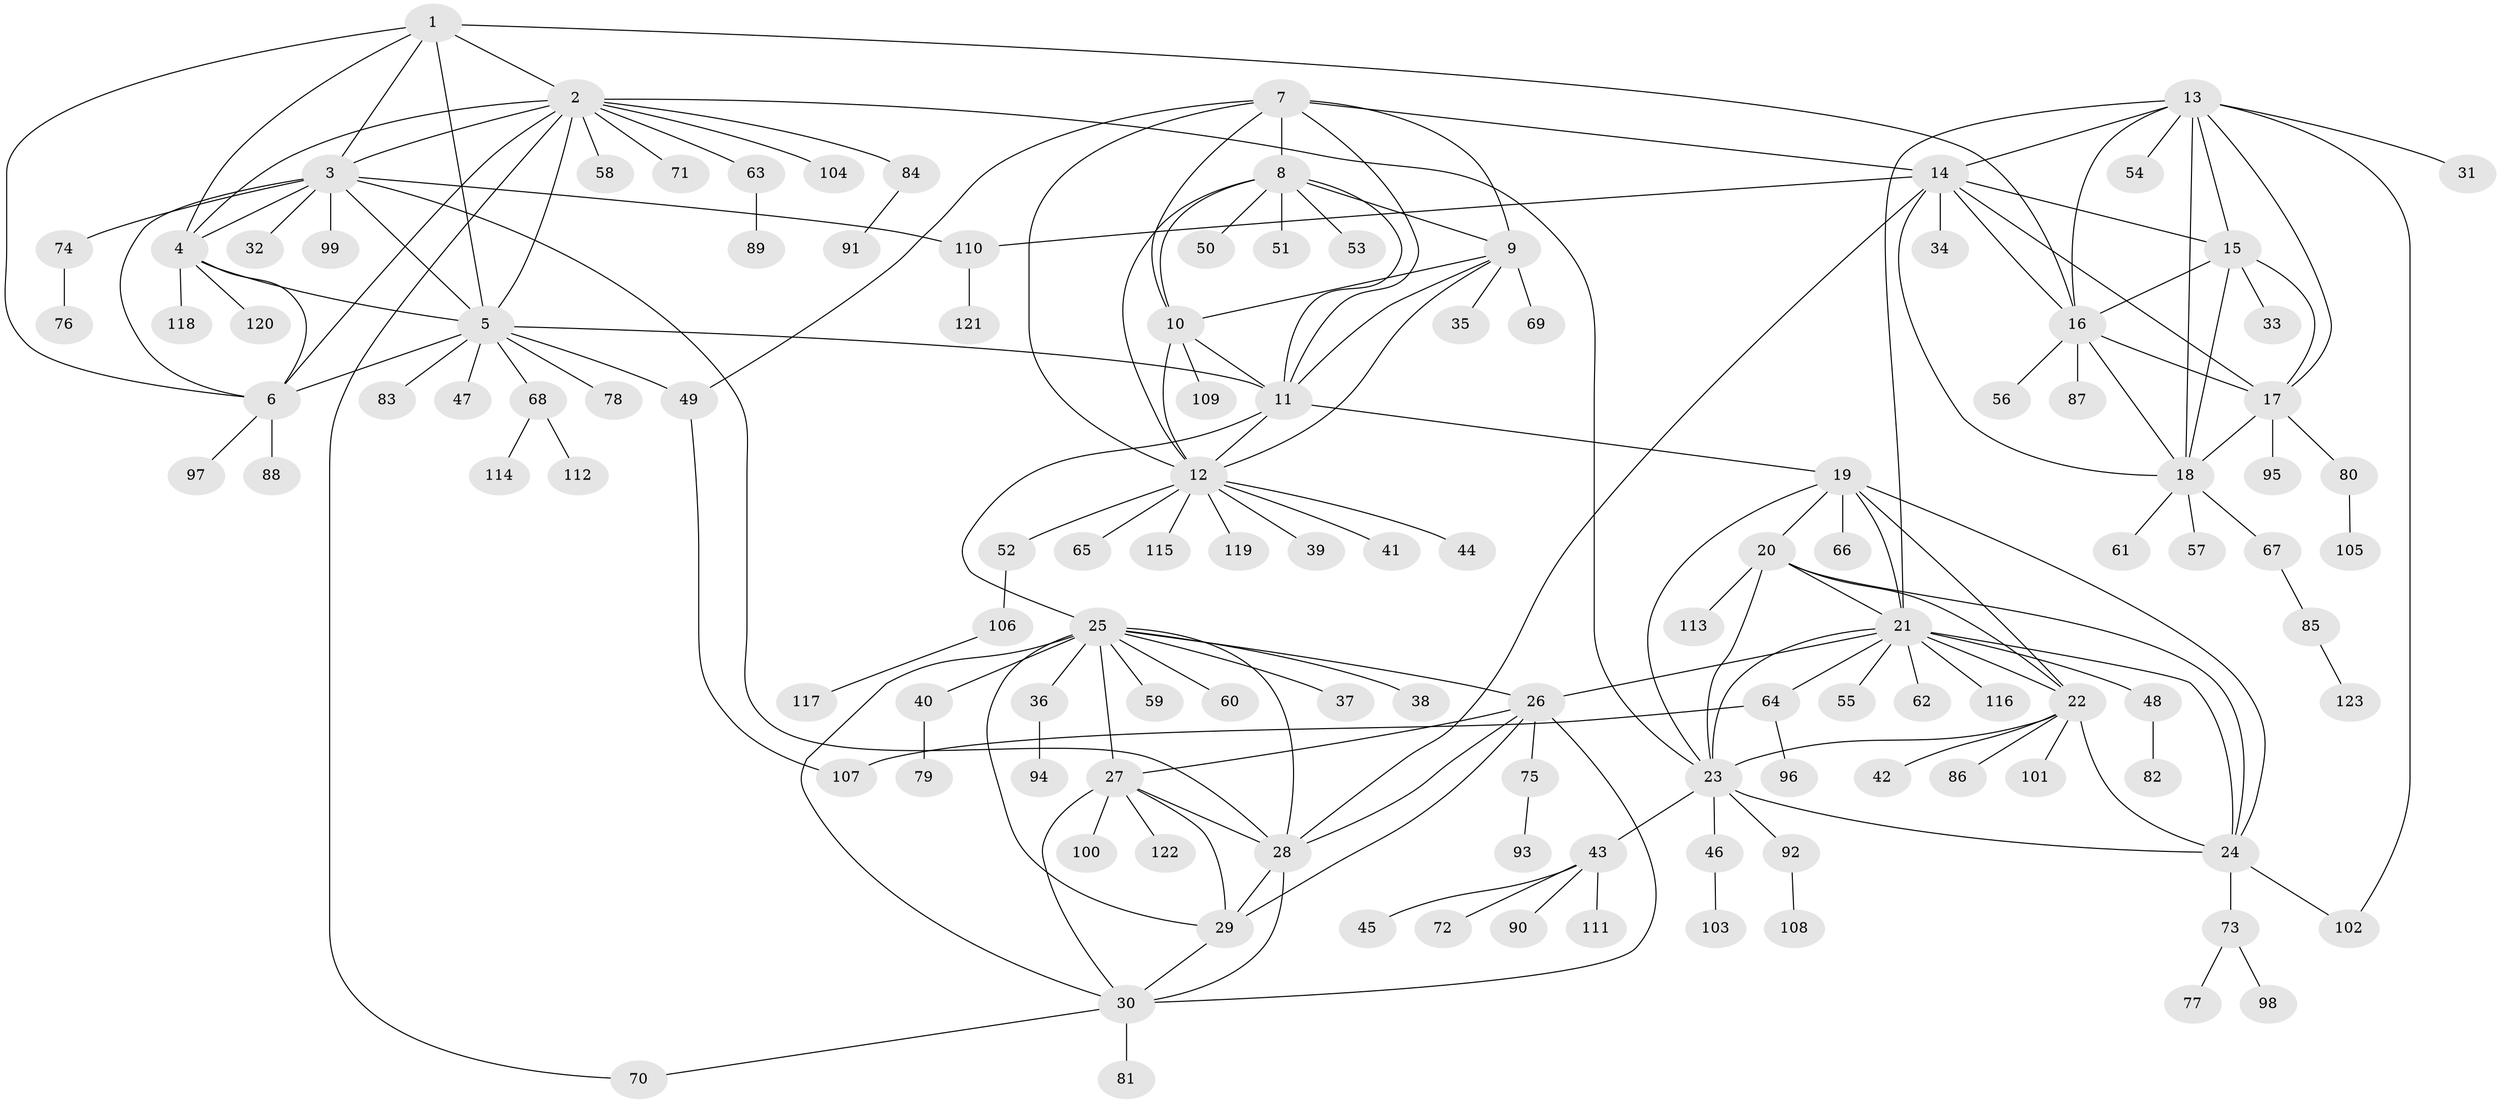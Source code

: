 // Generated by graph-tools (version 1.1) at 2025/50/03/09/25 03:50:41]
// undirected, 123 vertices, 183 edges
graph export_dot {
graph [start="1"]
  node [color=gray90,style=filled];
  1;
  2;
  3;
  4;
  5;
  6;
  7;
  8;
  9;
  10;
  11;
  12;
  13;
  14;
  15;
  16;
  17;
  18;
  19;
  20;
  21;
  22;
  23;
  24;
  25;
  26;
  27;
  28;
  29;
  30;
  31;
  32;
  33;
  34;
  35;
  36;
  37;
  38;
  39;
  40;
  41;
  42;
  43;
  44;
  45;
  46;
  47;
  48;
  49;
  50;
  51;
  52;
  53;
  54;
  55;
  56;
  57;
  58;
  59;
  60;
  61;
  62;
  63;
  64;
  65;
  66;
  67;
  68;
  69;
  70;
  71;
  72;
  73;
  74;
  75;
  76;
  77;
  78;
  79;
  80;
  81;
  82;
  83;
  84;
  85;
  86;
  87;
  88;
  89;
  90;
  91;
  92;
  93;
  94;
  95;
  96;
  97;
  98;
  99;
  100;
  101;
  102;
  103;
  104;
  105;
  106;
  107;
  108;
  109;
  110;
  111;
  112;
  113;
  114;
  115;
  116;
  117;
  118;
  119;
  120;
  121;
  122;
  123;
  1 -- 2;
  1 -- 3;
  1 -- 4;
  1 -- 5;
  1 -- 6;
  1 -- 16;
  2 -- 3;
  2 -- 4;
  2 -- 5;
  2 -- 6;
  2 -- 23;
  2 -- 58;
  2 -- 63;
  2 -- 70;
  2 -- 71;
  2 -- 84;
  2 -- 104;
  3 -- 4;
  3 -- 5;
  3 -- 6;
  3 -- 28;
  3 -- 32;
  3 -- 74;
  3 -- 99;
  3 -- 110;
  4 -- 5;
  4 -- 6;
  4 -- 118;
  4 -- 120;
  5 -- 6;
  5 -- 11;
  5 -- 47;
  5 -- 49;
  5 -- 68;
  5 -- 78;
  5 -- 83;
  6 -- 88;
  6 -- 97;
  7 -- 8;
  7 -- 9;
  7 -- 10;
  7 -- 11;
  7 -- 12;
  7 -- 14;
  7 -- 49;
  8 -- 9;
  8 -- 10;
  8 -- 11;
  8 -- 12;
  8 -- 50;
  8 -- 51;
  8 -- 53;
  9 -- 10;
  9 -- 11;
  9 -- 12;
  9 -- 35;
  9 -- 69;
  10 -- 11;
  10 -- 12;
  10 -- 109;
  11 -- 12;
  11 -- 19;
  11 -- 25;
  12 -- 39;
  12 -- 41;
  12 -- 44;
  12 -- 52;
  12 -- 65;
  12 -- 115;
  12 -- 119;
  13 -- 14;
  13 -- 15;
  13 -- 16;
  13 -- 17;
  13 -- 18;
  13 -- 21;
  13 -- 31;
  13 -- 54;
  13 -- 102;
  14 -- 15;
  14 -- 16;
  14 -- 17;
  14 -- 18;
  14 -- 28;
  14 -- 34;
  14 -- 110;
  15 -- 16;
  15 -- 17;
  15 -- 18;
  15 -- 33;
  16 -- 17;
  16 -- 18;
  16 -- 56;
  16 -- 87;
  17 -- 18;
  17 -- 80;
  17 -- 95;
  18 -- 57;
  18 -- 61;
  18 -- 67;
  19 -- 20;
  19 -- 21;
  19 -- 22;
  19 -- 23;
  19 -- 24;
  19 -- 66;
  20 -- 21;
  20 -- 22;
  20 -- 23;
  20 -- 24;
  20 -- 113;
  21 -- 22;
  21 -- 23;
  21 -- 24;
  21 -- 26;
  21 -- 48;
  21 -- 55;
  21 -- 62;
  21 -- 64;
  21 -- 116;
  22 -- 23;
  22 -- 24;
  22 -- 42;
  22 -- 86;
  22 -- 101;
  23 -- 24;
  23 -- 43;
  23 -- 46;
  23 -- 92;
  24 -- 73;
  24 -- 102;
  25 -- 26;
  25 -- 27;
  25 -- 28;
  25 -- 29;
  25 -- 30;
  25 -- 36;
  25 -- 37;
  25 -- 38;
  25 -- 40;
  25 -- 59;
  25 -- 60;
  26 -- 27;
  26 -- 28;
  26 -- 29;
  26 -- 30;
  26 -- 75;
  27 -- 28;
  27 -- 29;
  27 -- 30;
  27 -- 100;
  27 -- 122;
  28 -- 29;
  28 -- 30;
  29 -- 30;
  30 -- 70;
  30 -- 81;
  36 -- 94;
  40 -- 79;
  43 -- 45;
  43 -- 72;
  43 -- 90;
  43 -- 111;
  46 -- 103;
  48 -- 82;
  49 -- 107;
  52 -- 106;
  63 -- 89;
  64 -- 96;
  64 -- 107;
  67 -- 85;
  68 -- 112;
  68 -- 114;
  73 -- 77;
  73 -- 98;
  74 -- 76;
  75 -- 93;
  80 -- 105;
  84 -- 91;
  85 -- 123;
  92 -- 108;
  106 -- 117;
  110 -- 121;
}
